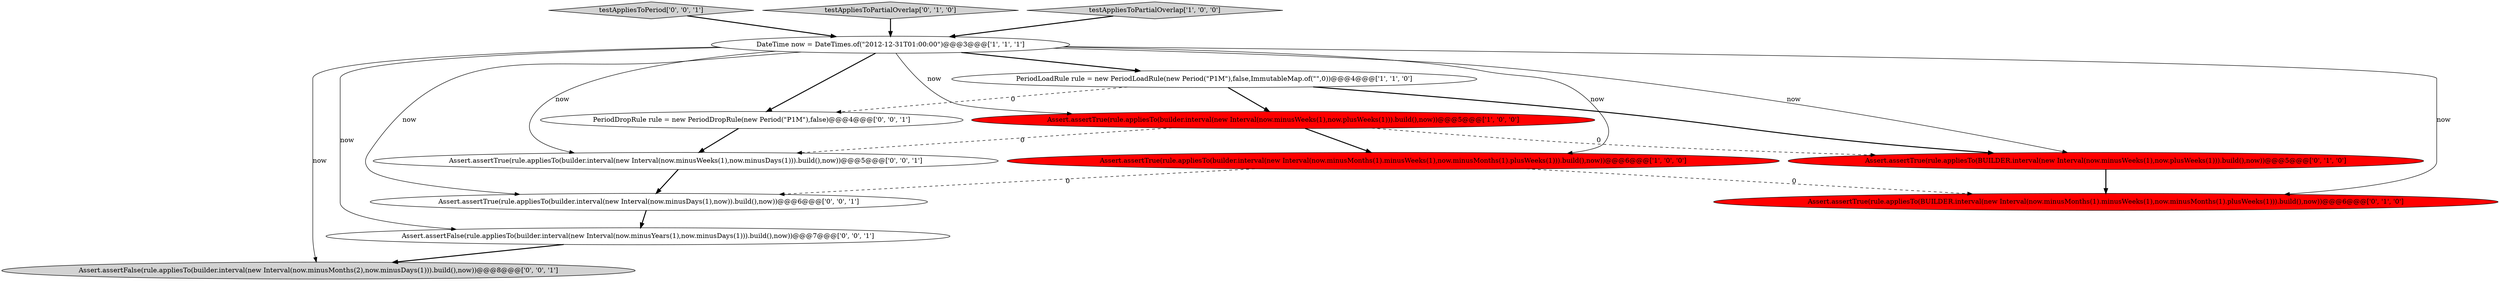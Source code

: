 digraph {
11 [style = filled, label = "PeriodDropRule rule = new PeriodDropRule(new Period(\"P1M\"),false)@@@4@@@['0', '0', '1']", fillcolor = white, shape = ellipse image = "AAA0AAABBB3BBB"];
6 [style = filled, label = "Assert.assertTrue(rule.appliesTo(BUILDER.interval(new Interval(now.minusMonths(1).minusWeeks(1),now.minusMonths(1).plusWeeks(1))).build(),now))@@@6@@@['0', '1', '0']", fillcolor = red, shape = ellipse image = "AAA1AAABBB2BBB"];
9 [style = filled, label = "testAppliesToPeriod['0', '0', '1']", fillcolor = lightgray, shape = diamond image = "AAA0AAABBB3BBB"];
8 [style = filled, label = "Assert.assertTrue(rule.appliesTo(builder.interval(new Interval(now.minusWeeks(1),now.minusDays(1))).build(),now))@@@5@@@['0', '0', '1']", fillcolor = white, shape = ellipse image = "AAA0AAABBB3BBB"];
2 [style = filled, label = "Assert.assertTrue(rule.appliesTo(builder.interval(new Interval(now.minusWeeks(1),now.plusWeeks(1))).build(),now))@@@5@@@['1', '0', '0']", fillcolor = red, shape = ellipse image = "AAA1AAABBB1BBB"];
13 [style = filled, label = "Assert.assertFalse(rule.appliesTo(builder.interval(new Interval(now.minusMonths(2),now.minusDays(1))).build(),now))@@@8@@@['0', '0', '1']", fillcolor = lightgray, shape = ellipse image = "AAA0AAABBB3BBB"];
5 [style = filled, label = "Assert.assertTrue(rule.appliesTo(BUILDER.interval(new Interval(now.minusWeeks(1),now.plusWeeks(1))).build(),now))@@@5@@@['0', '1', '0']", fillcolor = red, shape = ellipse image = "AAA1AAABBB2BBB"];
4 [style = filled, label = "DateTime now = DateTimes.of(\"2012-12-31T01:00:00\")@@@3@@@['1', '1', '1']", fillcolor = white, shape = ellipse image = "AAA0AAABBB1BBB"];
10 [style = filled, label = "Assert.assertFalse(rule.appliesTo(builder.interval(new Interval(now.minusYears(1),now.minusDays(1))).build(),now))@@@7@@@['0', '0', '1']", fillcolor = white, shape = ellipse image = "AAA0AAABBB3BBB"];
12 [style = filled, label = "Assert.assertTrue(rule.appliesTo(builder.interval(new Interval(now.minusDays(1),now)).build(),now))@@@6@@@['0', '0', '1']", fillcolor = white, shape = ellipse image = "AAA0AAABBB3BBB"];
3 [style = filled, label = "Assert.assertTrue(rule.appliesTo(builder.interval(new Interval(now.minusMonths(1).minusWeeks(1),now.minusMonths(1).plusWeeks(1))).build(),now))@@@6@@@['1', '0', '0']", fillcolor = red, shape = ellipse image = "AAA1AAABBB1BBB"];
7 [style = filled, label = "testAppliesToPartialOverlap['0', '1', '0']", fillcolor = lightgray, shape = diamond image = "AAA0AAABBB2BBB"];
0 [style = filled, label = "PeriodLoadRule rule = new PeriodLoadRule(new Period(\"P1M\"),false,ImmutableMap.of(\"\",0))@@@4@@@['1', '1', '0']", fillcolor = white, shape = ellipse image = "AAA0AAABBB1BBB"];
1 [style = filled, label = "testAppliesToPartialOverlap['1', '0', '0']", fillcolor = lightgray, shape = diamond image = "AAA0AAABBB1BBB"];
1->4 [style = bold, label=""];
3->6 [style = dashed, label="0"];
4->13 [style = solid, label="now"];
9->4 [style = bold, label=""];
2->3 [style = bold, label=""];
0->2 [style = bold, label=""];
0->11 [style = dashed, label="0"];
7->4 [style = bold, label=""];
2->8 [style = dashed, label="0"];
4->0 [style = bold, label=""];
4->10 [style = solid, label="now"];
4->6 [style = solid, label="now"];
2->5 [style = dashed, label="0"];
12->10 [style = bold, label=""];
4->3 [style = solid, label="now"];
3->12 [style = dashed, label="0"];
5->6 [style = bold, label=""];
10->13 [style = bold, label=""];
4->2 [style = solid, label="now"];
4->8 [style = solid, label="now"];
11->8 [style = bold, label=""];
4->12 [style = solid, label="now"];
4->11 [style = bold, label=""];
8->12 [style = bold, label=""];
0->5 [style = bold, label=""];
4->5 [style = solid, label="now"];
}
